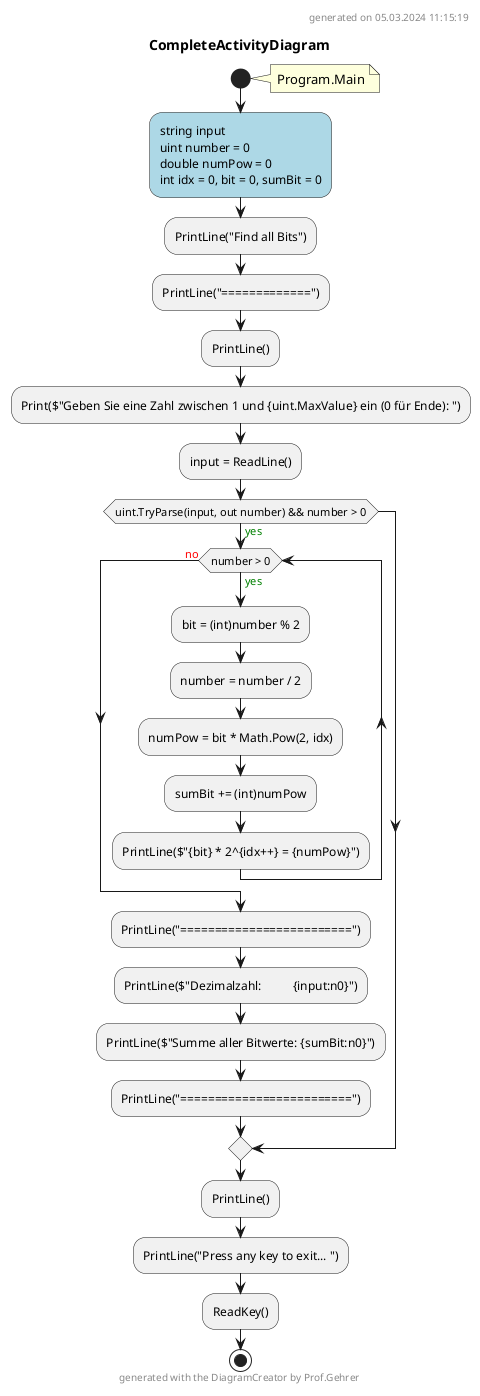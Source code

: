 @startuml CompleteActivityDiagram
header
generated on 05.03.2024 11:15:19
end header
title CompleteActivityDiagram
start
note right:  Program.Main
#LightBlue:string input
uint number = 0
double numPow = 0
int idx = 0, bit = 0, sumBit = 0;
:PrintLine("Find all Bits");
:PrintLine("=============");
:PrintLine();
:Print($"Geben Sie eine Zahl zwischen 1 und {uint.MaxValue} ein (0 für Ende): ");
:input = ReadLine();
if (uint.TryParse(input, out number) && number > 0) then (<color:green>yes)
    while (number > 0) is (<color:green>yes)
        :bit = (int)number % 2;
        :number = number / 2;
        :numPow = bit * Math.Pow(2, idx);
        :sumBit += (int)numPow;
        :PrintLine($"{bit} * 2^{idx++} = {numPow}");
    endwhile (<color:red>no)
    :PrintLine("=========================");
    :PrintLine($"Dezimalzahl:          {input:n0}");
    :PrintLine($"Summe aller Bitwerte: {sumBit:n0}");
    :PrintLine("=========================");
endif
:PrintLine();
:PrintLine("Press any key to exit... ");
:ReadKey();
footer
generated with the DiagramCreator by Prof.Gehrer
end footer
stop
footer
generated with the DiagramCreator by Prof.Gehrer
end footer
@enduml
